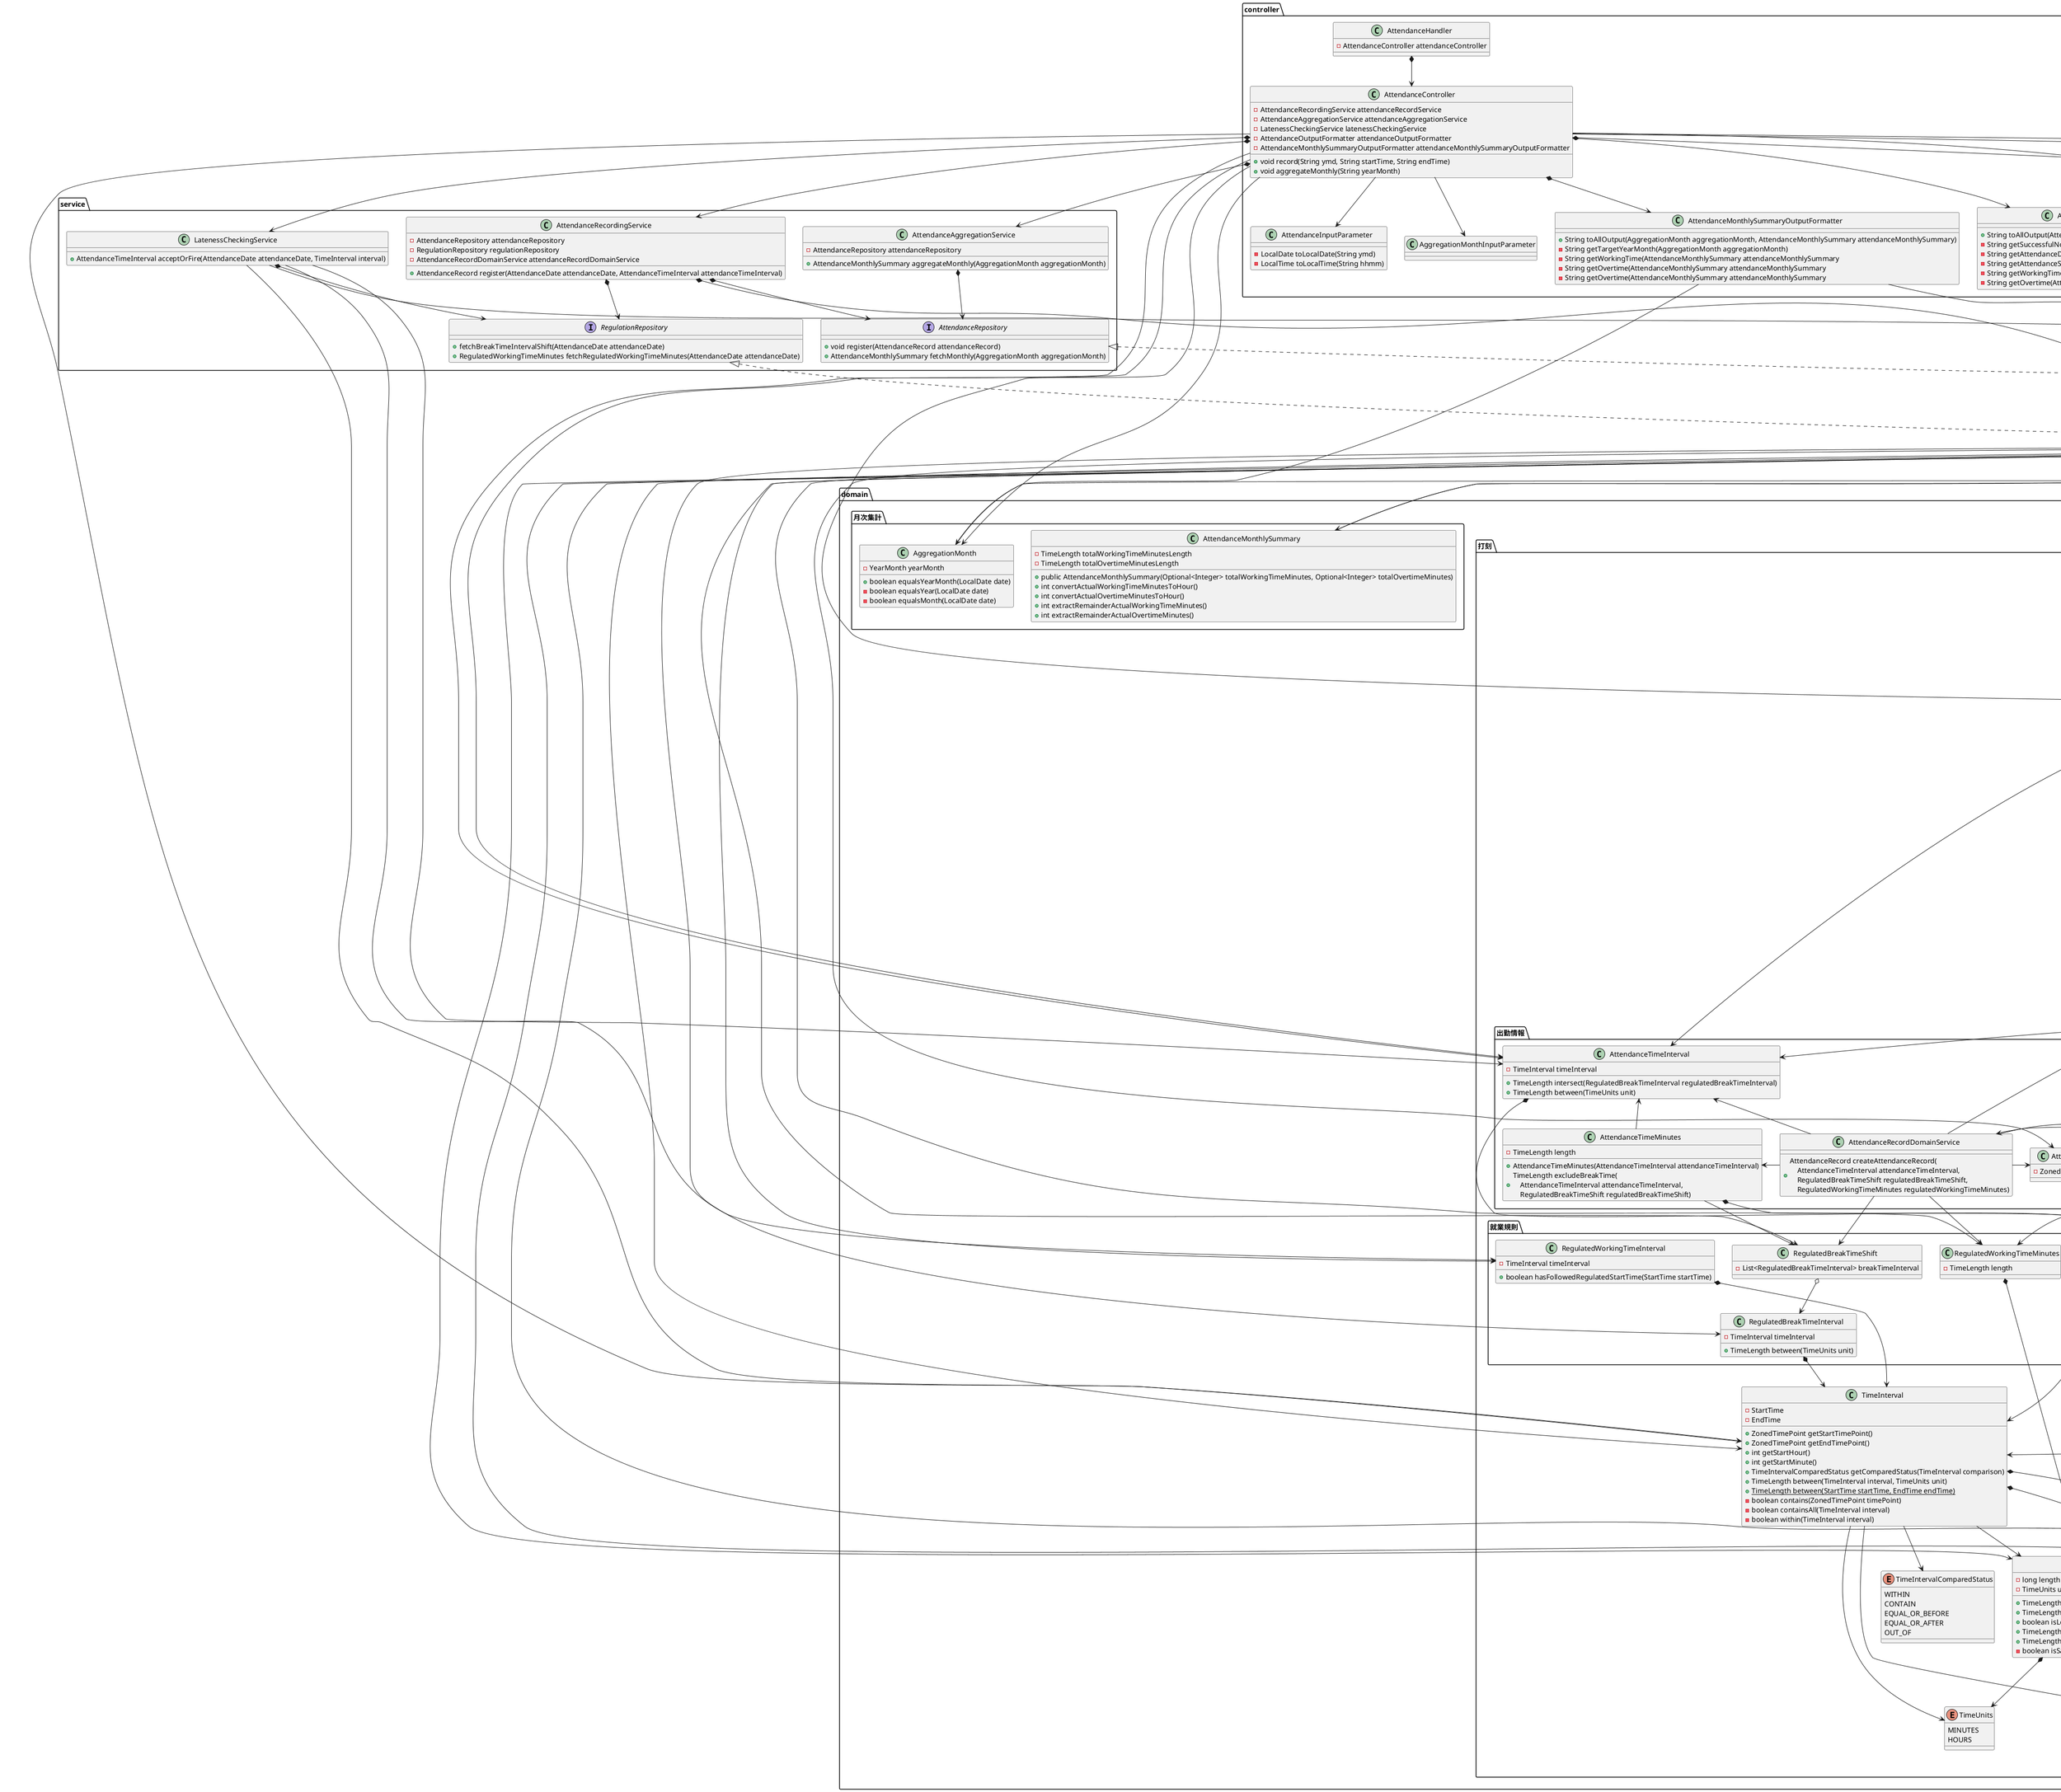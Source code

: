 @startuml

package domain {
    package 打刻 {

        class AttendanceRecord {
            - AttendanceDate attendanceDate
            - AttendanceTimeInterval attendanceTimeInterval
            - ActualMinutes actualMinutes
            + LocalDate getAttendanceLocalDate()
            + LocalTime getAttendanceStartLocalTime()
            + LocalDate getAttendanceEndLocalTime()
            + int getActualWorkingTimeMinutesLength()
            + int getActualOvertimeMinutesLength()
        }

        class AttendanceRecords {
            - List<AttendanceRecord> records
        }
        package 出勤情報 {
            class AttendanceDate {
                - ZonedDateTime date
            }
            class AttendanceTimeInterval {
                - TimeInterval timeInterval
                + TimeLength intersect(RegulatedBreakTimeInterval regulatedBreakTimeInterval)
                + TimeLength between(TimeUnits unit)
            } 
            class AttendanceTimeMinutes {
                - TimeLength length
                + AttendanceTimeMinutes(AttendanceTimeInterval attendanceTimeInterval)
                + TimeLength excludeBreakTime(\n    AttendanceTimeInterval attendanceTimeInterval, \n    RegulatedBreakTimeShift regulatedBreakTimeShift)
            }      
            class AttendanceRecordDomainService {
                + AttendanceRecord createAttendanceRecord(\n    AttendanceTimeInterval attendanceTimeInterval, \n    RegulatedBreakTimeShift regulatedBreakTimeShift, \n    RegulatedWorkingTimeMinutes regulatedWorkingTimeMinutes)
            }
        }

        package 実績時間 {
            package 残業時間　{
                class ActualOvertimeMinutes {
                    - TimeLength length
                    + ActualOvertimeMinutes(\n    ActualWorkingTimeMinutes actualWorkingTimeMinutes, \n    RegulatedWorkingTimeMinutes regulatedWorkingTimeMinutes)
                    + int intValue()
                    - boolean hasOvertime()

                }
            }
            package 労働時間 {
                class ActualWorkingTimeMinutes {
                    - TimeLength length
                    + int intValue()
                }
            }
            class ActualMinutes {
                - ActualWorkingTimeMinutes actualWorkingTimeMinutes
                - ActualOvertimeMinutes actualOvertimeMinutes
                + int convertActualWorkingTimeMinutesToHour()
                + int convertActualOvertimeMinutesToHour()
                + int extractRemainderActualWorkingTimeMinutes()
                + int extractRemainderActualOvertimeMinutes()
            }
        }

        package 就業規則 {
            class RegulatedWorkingTimeMinutes {
                - TimeLength length
            }
            class RegulatedWorkingTimeInterval {
                - TimeInterval timeInterval
                + boolean hasFollowedRegulatedStartTime(StartTime startTime)
            }
            class RegulatedBreakTimeInterval {
                - TimeInterval timeInterval
                + TimeLength between(TimeUnits unit)
            }
            class RegulatedBreakTimeShift {
                - List<RegulatedBreakTimeInterval> breakTimeInterval
            }
        }
        class ZonedTimePoint {
            - ZonedDateTime time
            + boolean isEqual(ZonedTimePoint comparison) 
            + boolean isBefore(ZonedTimePoint comparison) 
            + boolean isAfter(ZonedTimePoint comparison) 
            + boolean isEqualOrBefore(ZonedTimePoint comparison) 
            + boolean isEqualOrAfter(ZonedTimePoint comparison) 
        }
        class StartTime {
            - ZonedTimePoint timePoint
        }
        class EndTime {
            - ZonedTimePoint timePoint
        }

        class TimeLength {
            - long length
            - TimeUnits unit
            + TimeLength add(TimeLength addition)
            + TimeLength subtract(TimeLength subtraction)
            + boolean isLonger(TimeLength comparison)
            + TimeLength minuteToHour()
            + TimeLength extractRemainderMinutes()
            - boolean isSameUnit(TimeLength comparison)
        }

        class TimeInterval {
            - StartTime
            - EndTime
            + ZonedTimePoint getStartTimePoint()
            + ZonedTimePoint getEndTimePoint()
            + int getStartHour()
            + int getStartMinute()
            +  TimeIntervalComparedStatus getComparedStatus(TimeInterval comparison)
            + TimeLength between(TimeInterval interval, TimeUnits unit)
            + {static} TimeLength between(StartTime startTime, EndTime endTime)
            - boolean contains(ZonedTimePoint timePoint)
            - boolean containsAll(TimeInterval interval)
            - boolean within(TimeInterval interval)
        }
        
        enum TimeUnits {
            MINUTES
            HOURS
        }
        enum TimeIntervalComparedStatus {
            WITHIN
            CONTAIN
            EQUAL_OR_BEFORE
            EQUAL_OR_AFTER
            OUT_OF
        }

        AttendanceRecords o--> AttendanceRecord
        AttendanceRecord --> AttendanceDate
        AttendanceRecord --> AttendanceTimeInterval
        AttendanceRecord --> ActualMinutes

        ActualMinutes *--> ActualOvertimeMinutes
        ActualMinutes *--> ActualWorkingTimeMinutes

        ActualOvertimeMinutes *--> TimeLength
        ActualOvertimeMinutes -down-> ActualWorkingTimeMinutes
        ActualOvertimeMinutes --> RegulatedWorkingTimeMinutes

        ActualWorkingTimeMinutes *--> TimeLength
        AttendanceRecordDomainService -up-> ActualOvertimeMinutes
        AttendanceRecordDomainService -up-> ActualWorkingTimeMinutes
        AttendanceRecordDomainService -left-> AttendanceDate
        AttendanceRecordDomainService -left-> AttendanceTimeInterval
        AttendanceRecordDomainService -left-> AttendanceTimeMinutes
        AttendanceRecordDomainService --> RegulatedBreakTimeShift
        AttendanceRecordDomainService --> RegulatedWorkingTimeMinutes

        AttendanceTimeMinutes *--> TimeLength
        AttendanceTimeMinutes -up-> AttendanceTimeInterval
        AttendanceTimeMinutes --> RegulatedBreakTimeShift
        AttendanceTimeInterval *--> TimeInterval

        RegulatedWorkingTimeInterval *--> TimeInterval
        RegulatedBreakTimeInterval *--> TimeInterval
        RegulatedBreakTimeShift o--> RegulatedBreakTimeInterval
        RegulatedWorkingTimeMinutes *--> TimeLength

        TimeInterval *--> StartTime
        TimeInterval *--> EndTime

        StartTime *--> ZonedTimePoint
        EndTime *--> ZonedTimePoint

        TimeLength *--> TimeUnits

        TimeInterval --> ZonedTimePoint
        TimeInterval --> TimeIntervalComparedStatus
        TimeInterval --> TimeLength
        TimeInterval --> TimeUnits
    }

    package 月次集計 {
        class AttendanceMonthlySummary {
            - TimeLength totalWorkingTimeMinutesLength
            - TimeLength totalOvertimeMinutesLength
            + public AttendanceMonthlySummary(Optional<Integer> totalWorkingTimeMinutes, Optional<Integer> totalOvertimeMinutes)
            + int convertActualWorkingTimeMinutesToHour()
            + int convertActualOvertimeMinutesToHour()
            + int extractRemainderActualWorkingTimeMinutes()
            + int extractRemainderActualOvertimeMinutes()
        }
        class AggregationMonth {
            - YearMonth yearMonth
            + boolean equalsYearMonth(LocalDate date)
            - boolean equalsYear(LocalDate date)
            - boolean equalsMonth(LocalDate date)
        }
    }
}

package service {
    class AttendanceRecordingService {
        - AttendanceRepository attendanceRepository
        - RegulationRepository regulationRepository
        - AttendanceRecordDomainService attendanceRecordDomainService
        + AttendanceRecord register(AttendanceDate attendanceDate, AttendanceTimeInterval attendanceTimeInterval)
    }
    class AttendanceAggregationService {
        - AttendanceRepository attendanceRepository
        + AttendanceMonthlySummary aggregateMonthly(AggregationMonth aggregationMonth)
    }
    class LatenessCheckingService {
        + AttendanceTimeInterval acceptOrFire(AttendanceDate attendanceDate, TimeInterval interval)
    } 
    interface AttendanceRepository {
        + void register(AttendanceRecord attendanceRecord)
        + AttendanceMonthlySummary fetchMonthly(AggregationMonth aggregationMonth)
    }
    interface RegulationRepository {
        + fetchBreakTimeIntervalShift(AttendanceDate attendanceDate)
        + RegulatedWorkingTimeMinutes fetchRegulatedWorkingTimeMinutes(AttendanceDate attendanceDate)
    }
    AttendanceRecordingService   *--> AttendanceRepository
    AttendanceRecordingService   *--> RegulationRepository
    AttendanceRecordingService   *--> AttendanceRecordDomainService
    AttendanceAggregationService *--> AttendanceRepository
    LatenessCheckingService *--> RegulationRepository
    LatenessCheckingService --> AttendanceDate
    LatenessCheckingService --> AttendanceTimeInterval
    LatenessCheckingService --> RegulatedWorkingTimeInterval
    LatenessCheckingService --> TimeInterval
}

package controller {
    class AttendanceHandler {
        - AttendanceController attendanceController
    }
    class AttendanceController {
        - AttendanceRecordingService attendanceRecordService
        - AttendanceAggregationService attendanceAggregationService
        - LatenessCheckingService latenessCheckingService
        - AttendanceOutputFormatter attendanceOutputFormatter
        - AttendanceMonthlySummaryOutputFormatter attendanceMonthlySummaryOutputFormatter
        + void record(String ymd, String startTime, String endTime)
        + void aggregateMonthly(String yearMonth)
    }
    class AttendanceInputParameter {
        - LocalDate toLocalDate(String ymd)
        - LocalTime toLocalTime(String hhmm)
    }

    class AggregationMonthInputParameter {
    }

    class AttendanceOutputFormatter {
        + String toAllOutput(AttendanceRecord attendanceRecord)
        - String getSuccessfulNotification()
        - String getAttendanceDate(AttendanceRecord attendanceRecord)
        - String getAttendanceStartEnd(AttendanceRecord attendanceRecord)
        - String getWorkingTime(AttendanceRecord attendanceRecord)
        - String getOvertime(AttendanceRecord attendanceRecord)
    }

    class AttendanceMonthlySummaryOutputFormatter {
        + String toAllOutput(AggregationMonth aggregationMonth, AttendanceMonthlySummary attendanceMonthlySummary)
        - String getTargetYearMonth(AggregationMonth aggregationMonth)
        - String getWorkingTime(AttendanceMonthlySummary attendanceMonthlySummary
        - String getOvertime(AttendanceMonthlySummary attendanceMonthlySummary
        - String getOvertime(AttendanceMonthlySummary attendanceMonthlySummary
    }
    AttendanceHandler *--> AttendanceController

    AttendanceController *--> AttendanceRecordingService
    AttendanceController *--> AttendanceAggregationService
    AttendanceController *--> LatenessCheckingService
    AttendanceController *--> AttendanceOutputFormatter
    AttendanceController *--> AttendanceMonthlySummaryOutputFormatter
    AttendanceController --> AttendanceInputParameter
    AttendanceController --> AggregationMonthInputParameter

    AttendanceController --> StartTime
    AttendanceController --> EndTime
    AttendanceController --> TimeInterval
    AttendanceController --> AttendanceDate
    AttendanceController --> AttendanceRecord
    AttendanceController --> AttendanceTimeInterval
    AttendanceController --> AttendanceTimeInterval
    AttendanceController --> AggregationMonth
    AttendanceController --> AttendanceMonthlySummary

    AttendanceOutputFormatter --> AttendanceRecord
    AttendanceMonthlySummaryOutputFormatter --> AggregationMonth
    AttendanceMonthlySummaryOutputFormatter --> AttendanceMonthlySummary
}

package datasource {
    package repository {
        class AttendanceRepositoryCsv {
            + void register(AttendanceRecord attendanceRecord)
            + AttendanceRecords fetchMonthly(AggregationMonth aggregationMonth)
        }
        class RegulationRepositoryCsv {
            + BreakTimeIntervalShift fetchBreakTimeList(AttendanceDate attendanceDate)
            + RegulatedWorkingTimeMinutes fetchRegulatedWorkingTimeMinutes(AttendanceDate attendanceDate)
        }
    }
    package dao {
        class AttendanceCsvDao {
            - CsvDao<AttendanceRecordEntity> csvDao 
            - AppCsvProperties appCsvProperties 
            + void register(AttendanceRecordEntities records)
            + AttendaceRecordEntities fetchMonthly(AggregationMonth aggregationMonth)
        }
        class RegulatedBreakTimeCsvDao {
            - CsvDao<RegulatedBreakTimeEntity> csvDao 
            - AppCsvProperties appCsvProperties 
            + RegulatedBreakTimeEntities fetchAll()
        }
        class RegulatedWorkingTimeMinutesCsvDao {
            - CsvDao<RegulatedWorkingTimeMinutesEntity> csvDao
            - AppCsvProperties appCsvProperties 
            + RegulatedWorkingTimeMinutesEntity fetch()
        }
        class CsvDao<T> {
            + void writeAll(Writer writer, List<T> beans)
            + List<T> read(Reader reader, Class<? extends T> type)
        }
    }
    package entity {
        class AttendanceRecordEntities {
            - List<AttendanceRecordEntity> records  
            + void add(AttendanceRecord record)         
        }
        class AttendanceRecordEntity {
            - LocalDate ymd
            - LocalTime startDate
            - LocalTime endDate
            - int workingTimeMinutes
            - int overtimeMinutes
            - ZonedDateTime updatedAt
            + AttendanceRecord toDomain()
        }
        class RegulatedBreakTimeEntities {
            - List<RegulatedBreakTimeEntity> records    
        }
        class RegulatedBreakTimeEntity {
            - LocalDate validStartDate
            - LocalDate validEndDate
            - LocalTime breakTimeStart
            - LocalTime breakTimeEnd
        }
        class RegulatedWorkingTimeMinutesEntity {
            - LocalDate validStartDate
            - LocalDate validEndDate
            - int regulatedWorkingTimeMinutes
        }
    }
    package config {
        class AppCsvProperties {
            - String attendanceDataPath
            - String breakTimeShiftPath
            - String workingTimeMinutesPath
        }
    }

    AttendanceRepositoryCsv .up.|> AttendanceRepository
    AttendanceRepositoryCsv --> AttendanceCsvDao
    AttendanceRepositoryCsv --> AttendanceRecordEntities
    AttendanceRepositoryCsv --> AggregationMonth
    AttendanceRepositoryCsv --> AttendanceRecords
    AttendanceRepositoryCsv --> AttendanceRecord
    
    AttendanceRecordEntities o--> AttendanceRecordEntity
    AttendanceRecordEntity --> StartTime
    AttendanceRecordEntity --> EndTime
    AttendanceRecordEntity --> TimeInterval
    AttendanceRecordEntity --> TimeLength
    AttendanceRecordEntity --> ActualMinutes
    AttendanceRecordEntity --> ActualOvertimeMinutes
    AttendanceRecordEntity --> ActualWorkingTimeMinutes
    AttendanceRecordEntity --> AttendanceDate
    AttendanceRecordEntity --> AttendanceRecord
    AttendanceRecordEntity --> AttendanceTimeInterval
    AttendanceCsvDao --> AttendanceRecordEntities
    AttendanceCsvDao --> AttendanceRecordEntity
    AttendanceCsvDao *--> CsvDao
    AttendanceCsvDao *--> AppCsvProperties

    RegulationRepositoryCsv .up.|> RegulationRepository
    RegulationRepositoryCsv --> RegulatedBreakTimeCsvDao
    RegulationRepositoryCsv --> RegulatedWorkingTimeMinutesCsvDao
    RegulationRepositoryCsv --> RegulatedBreakTimeEntities
    RegulationRepositoryCsv --> RegulatedWorkingTimeMinutesEntity
    RegulationRepositoryCsv --> StartTime
    RegulationRepositoryCsv --> EndTime
    RegulationRepositoryCsv --> TimeInterval
    RegulationRepositoryCsv --> TimeLength
    RegulationRepositoryCsv --> AttendanceDate
    RegulationRepositoryCsv --> RegulatedBreakTimeInterval
    RegulationRepositoryCsv --> RegulatedBreakTimeShift
    RegulationRepositoryCsv --> RegulatedWorkingTimeInterval
    RegulationRepositoryCsv --> RegulatedWorkingTimeMinutes


    RegulatedBreakTimeCsvDao --> RegulatedBreakTimeEntities
    RegulatedBreakTimeCsvDao --> RegulatedBreakTimeEntity
    RegulatedBreakTimeCsvDao *--> CsvDao
    RegulatedBreakTimeCsvDao *--> AppCsvProperties
    RegulatedBreakTimeEntities o--> RegulatedBreakTimeEntity

    RegulatedWorkingTimeMinutesCsvDao --> RegulatedWorkingTimeMinutesEntity
    RegulatedWorkingTimeMinutesCsvDao *--> CsvDao
    RegulatedWorkingTimeMinutesCsvDao *--> AppCsvProperties
}

@enduml